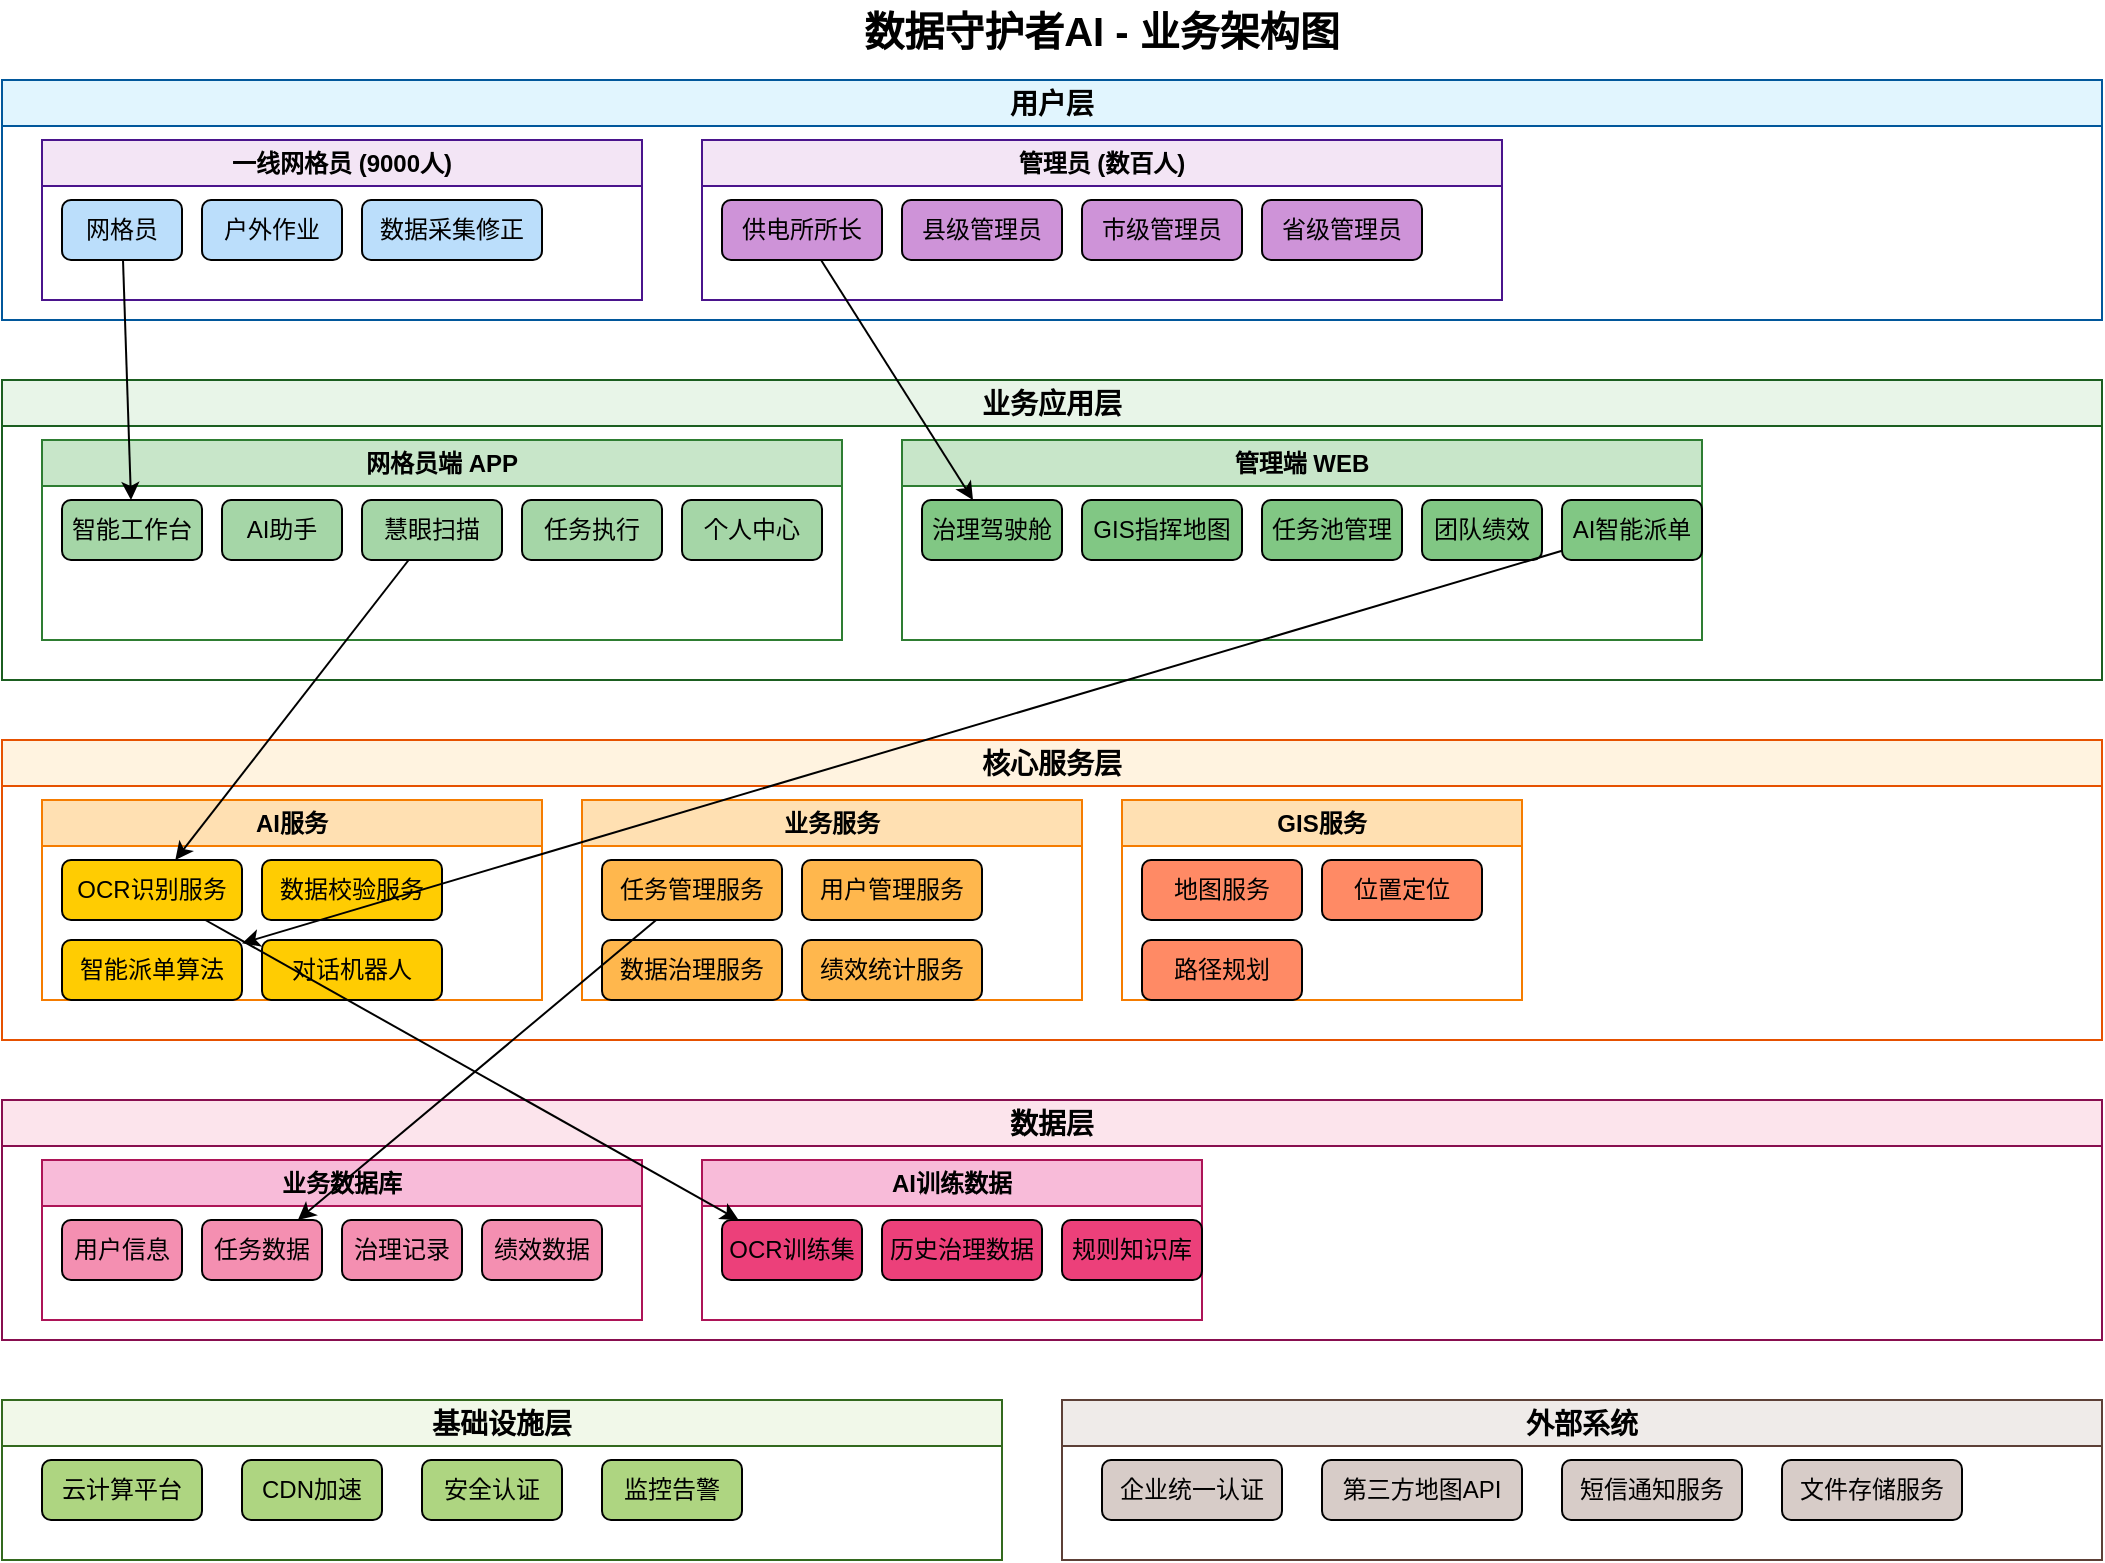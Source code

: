 <?xml version="1.0" encoding="UTF-8"?>
<mxfile version="22.1.16">
  <diagram name="数据守护者AI业务架构图" id="architecture">
    <mxGraphModel dx="1422" dy="765" grid="1" gridSize="10" guides="1" tooltips="1" connect="1" arrows="1" fold="1" page="1" pageScale="1" pageWidth="1169" pageHeight="827" math="0" shadow="0">
      <root>
        <mxCell id="0"/>
        <mxCell id="1" parent="0"/>
        
        <!-- 用户层 -->
        <mxCell id="user-layer" value="用户层" style="swimlane;whiteSpace=wrap;html=1;fillColor=#E1F5FE;strokeColor=#01579B;fontStyle=1;fontSize=14;" vertex="1" parent="1">
          <mxGeometry x="50" y="50" width="1050" height="120" as="geometry"/>
        </mxCell>
        
        <!-- 一线网格员 -->
        <mxCell id="gridworker-group" value="一线网格员 (9000人)" style="swimlane;whiteSpace=wrap;html=1;fillColor=#F3E5F5;strokeColor=#4A148C;" vertex="1" parent="user-layer">
          <mxGeometry x="20" y="30" width="300" height="80" as="geometry"/>
        </mxCell>
        <mxCell id="gridworker1" value="网格员" style="rounded=1;whiteSpace=wrap;html=1;fillColor=#BBDEFB;" vertex="1" parent="gridworker-group">
          <mxGeometry x="10" y="30" width="60" height="30" as="geometry"/>
        </mxCell>
        <mxCell id="gridworker2" value="户外作业" style="rounded=1;whiteSpace=wrap;html=1;fillColor=#BBDEFB;" vertex="1" parent="gridworker-group">
          <mxGeometry x="80" y="30" width="70" height="30" as="geometry"/>
        </mxCell>
        <mxCell id="gridworker3" value="数据采集修正" style="rounded=1;whiteSpace=wrap;html=1;fillColor=#BBDEFB;" vertex="1" parent="gridworker-group">
          <mxGeometry x="160" y="30" width="90" height="30" as="geometry"/>
        </mxCell>
        
        <!-- 管理员 -->
        <mxCell id="manager-group" value="管理员 (数百人)" style="swimlane;whiteSpace=wrap;html=1;fillColor=#F3E5F5;strokeColor=#4A148C;" vertex="1" parent="user-layer">
          <mxGeometry x="350" y="30" width="400" height="80" as="geometry"/>
        </mxCell>
        <mxCell id="manager1" value="供电所所长" style="rounded=1;whiteSpace=wrap;html=1;fillColor=#CE93D8;" vertex="1" parent="manager-group">
          <mxGeometry x="10" y="30" width="80" height="30" as="geometry"/>
        </mxCell>
        <mxCell id="manager2" value="县级管理员" style="rounded=1;whiteSpace=wrap;html=1;fillColor=#CE93D8;" vertex="1" parent="manager-group">
          <mxGeometry x="100" y="30" width="80" height="30" as="geometry"/>
        </mxCell>
        <mxCell id="manager3" value="市级管理员" style="rounded=1;whiteSpace=wrap;html=1;fillColor=#CE93D8;" vertex="1" parent="manager-group">
          <mxGeometry x="190" y="30" width="80" height="30" as="geometry"/>
        </mxCell>
        <mxCell id="manager4" value="省级管理员" style="rounded=1;whiteSpace=wrap;html=1;fillColor=#CE93D8;" vertex="1" parent="manager-group">
          <mxGeometry x="280" y="30" width="80" height="30" as="geometry"/>
        </mxCell>
        
        <!-- 业务应用层 -->
        <mxCell id="app-layer" value="业务应用层" style="swimlane;whiteSpace=wrap;html=1;fillColor=#E8F5E8;strokeColor=#1B5E20;fontStyle=1;fontSize=14;" vertex="1" parent="1">
          <mxGeometry x="50" y="200" width="1050" height="150" as="geometry"/>
        </mxCell>
        
        <!-- 网格员端APP -->
        <mxCell id="mobile-app" value="网格员端 APP" style="swimlane;whiteSpace=wrap;html=1;fillColor=#C8E6C9;strokeColor=#2E7D32;" vertex="1" parent="app-layer">
          <mxGeometry x="20" y="30" width="400" height="100" as="geometry"/>
        </mxCell>
        <mxCell id="app1" value="智能工作台" style="rounded=1;whiteSpace=wrap;html=1;fillColor=#A5D6A7;" vertex="1" parent="mobile-app">
          <mxGeometry x="10" y="30" width="70" height="30" as="geometry"/>
        </mxCell>
        <mxCell id="app2" value="AI助手" style="rounded=1;whiteSpace=wrap;html=1;fillColor=#A5D6A7;" vertex="1" parent="mobile-app">
          <mxGeometry x="90" y="30" width="60" height="30" as="geometry"/>
        </mxCell>
        <mxCell id="app3" value="慧眼扫描" style="rounded=1;whiteSpace=wrap;html=1;fillColor=#A5D6A7;" vertex="1" parent="mobile-app">
          <mxGeometry x="160" y="30" width="70" height="30" as="geometry"/>
        </mxCell>
        <mxCell id="app4" value="任务执行" style="rounded=1;whiteSpace=wrap;html=1;fillColor=#A5D6A7;" vertex="1" parent="mobile-app">
          <mxGeometry x="240" y="30" width="70" height="30" as="geometry"/>
        </mxCell>
        <mxCell id="app5" value="个人中心" style="rounded=1;whiteSpace=wrap;html=1;fillColor=#A5D6A7;" vertex="1" parent="mobile-app">
          <mxGeometry x="320" y="30" width="70" height="30" as="geometry"/>
        </mxCell>
        
        <!-- 管理端WEB -->
        <mxCell id="web-app" value="管理端 WEB" style="swimlane;whiteSpace=wrap;html=1;fillColor=#C8E6C9;strokeColor=#2E7D32;" vertex="1" parent="app-layer">
          <mxGeometry x="450" y="30" width="400" height="100" as="geometry"/>
        </mxCell>
        <mxCell id="web1" value="治理驾驶舱" style="rounded=1;whiteSpace=wrap;html=1;fillColor=#81C784;" vertex="1" parent="web-app">
          <mxGeometry x="10" y="30" width="70" height="30" as="geometry"/>
        </mxCell>
        <mxCell id="web2" value="GIS指挥地图" style="rounded=1;whiteSpace=wrap;html=1;fillColor=#81C784;" vertex="1" parent="web-app">
          <mxGeometry x="90" y="30" width="80" height="30" as="geometry"/>
        </mxCell>
        <mxCell id="web3" value="任务池管理" style="rounded=1;whiteSpace=wrap;html=1;fillColor=#81C784;" vertex="1" parent="web-app">
          <mxGeometry x="180" y="30" width="70" height="30" as="geometry"/>
        </mxCell>
        <mxCell id="web4" value="团队绩效" style="rounded=1;whiteSpace=wrap;html=1;fillColor=#81C784;" vertex="1" parent="web-app">
          <mxGeometry x="260" y="30" width="60" height="30" as="geometry"/>
        </mxCell>
        <mxCell id="web5" value="AI智能派单" style="rounded=1;whiteSpace=wrap;html=1;fillColor=#81C784;" vertex="1" parent="web-app">
          <mxGeometry x="330" y="30" width="70" height="30" as="geometry"/>
        </mxCell>
        
        <!-- 核心服务层 -->
        <mxCell id="service-layer" value="核心服务层" style="swimlane;whiteSpace=wrap;html=1;fillColor=#FFF3E0;strokeColor=#E65100;fontStyle=1;fontSize=14;" vertex="1" parent="1">
          <mxGeometry x="50" y="380" width="1050" height="150" as="geometry"/>
        </mxCell>
        
        <!-- AI服务 -->
        <mxCell id="ai-service" value="AI服务" style="swimlane;whiteSpace=wrap;html=1;fillColor=#FFE0B2;strokeColor=#F57C00;" vertex="1" parent="service-layer">
          <mxGeometry x="20" y="30" width="250" height="100" as="geometry"/>
        </mxCell>
        <mxCell id="ai1" value="OCR识别服务" style="rounded=1;whiteSpace=wrap;html=1;fillColor=#FFCC02;" vertex="1" parent="ai-service">
          <mxGeometry x="10" y="30" width="90" height="30" as="geometry"/>
        </mxCell>
        <mxCell id="ai2" value="数据校验服务" style="rounded=1;whiteSpace=wrap;html=1;fillColor=#FFCC02;" vertex="1" parent="ai-service">
          <mxGeometry x="110" y="30" width="90" height="30" as="geometry"/>
        </mxCell>
        <mxCell id="ai3" value="智能派单算法" style="rounded=1;whiteSpace=wrap;html=1;fillColor=#FFCC02;" vertex="1" parent="ai-service">
          <mxGeometry x="10" y="70" width="90" height="30" as="geometry"/>
        </mxCell>
        <mxCell id="ai4" value="对话机器人" style="rounded=1;whiteSpace=wrap;html=1;fillColor=#FFCC02;" vertex="1" parent="ai-service">
          <mxGeometry x="110" y="70" width="90" height="30" as="geometry"/>
        </mxCell>
        
        <!-- 业务服务 -->
        <mxCell id="biz-service" value="业务服务" style="swimlane;whiteSpace=wrap;html=1;fillColor=#FFE0B2;strokeColor=#F57C00;" vertex="1" parent="service-layer">
          <mxGeometry x="290" y="30" width="250" height="100" as="geometry"/>
        </mxCell>
        <mxCell id="biz1" value="任务管理服务" style="rounded=1;whiteSpace=wrap;html=1;fillColor=#FFB74D;" vertex="1" parent="biz-service">
          <mxGeometry x="10" y="30" width="90" height="30" as="geometry"/>
        </mxCell>
        <mxCell id="biz2" value="用户管理服务" style="rounded=1;whiteSpace=wrap;html=1;fillColor=#FFB74D;" vertex="1" parent="biz-service">
          <mxGeometry x="110" y="30" width="90" height="30" as="geometry"/>
        </mxCell>
        <mxCell id="biz3" value="数据治理服务" style="rounded=1;whiteSpace=wrap;html=1;fillColor=#FFB74D;" vertex="1" parent="biz-service">
          <mxGeometry x="10" y="70" width="90" height="30" as="geometry"/>
        </mxCell>
        <mxCell id="biz4" value="绩效统计服务" style="rounded=1;whiteSpace=wrap;html=1;fillColor=#FFB74D;" vertex="1" parent="biz-service">
          <mxGeometry x="110" y="70" width="90" height="30" as="geometry"/>
        </mxCell>
        
        <!-- GIS服务 -->
        <mxCell id="gis-service" value="GIS服务" style="swimlane;whiteSpace=wrap;html=1;fillColor=#FFE0B2;strokeColor=#F57C00;" vertex="1" parent="service-layer">
          <mxGeometry x="560" y="30" width="200" height="100" as="geometry"/>
        </mxCell>
        <mxCell id="gis1" value="地图服务" style="rounded=1;whiteSpace=wrap;html=1;fillColor=#FF8A65;" vertex="1" parent="gis-service">
          <mxGeometry x="10" y="30" width="80" height="30" as="geometry"/>
        </mxCell>
        <mxCell id="gis2" value="位置定位" style="rounded=1;whiteSpace=wrap;html=1;fillColor=#FF8A65;" vertex="1" parent="gis-service">
          <mxGeometry x="100" y="30" width="80" height="30" as="geometry"/>
        </mxCell>
        <mxCell id="gis3" value="路径规划" style="rounded=1;whiteSpace=wrap;html=1;fillColor=#FF8A65;" vertex="1" parent="gis-service">
          <mxGeometry x="10" y="70" width="80" height="30" as="geometry"/>
        </mxCell>
        
        <!-- 数据层 -->
        <mxCell id="data-layer" value="数据层" style="swimlane;whiteSpace=wrap;html=1;fillColor=#FCE4EC;strokeColor=#880E4F;fontStyle=1;fontSize=14;" vertex="1" parent="1">
          <mxGeometry x="50" y="560" width="1050" height="120" as="geometry"/>
        </mxCell>
        
        <!-- 业务数据库 -->
        <mxCell id="biz-db" value="业务数据库" style="swimlane;whiteSpace=wrap;html=1;fillColor=#F8BBD9;strokeColor=#AD1457;" vertex="1" parent="data-layer">
          <mxGeometry x="20" y="30" width="300" height="80" as="geometry"/>
        </mxCell>
        <mxCell id="db1" value="用户信息" style="rounded=1;whiteSpace=wrap;html=1;fillColor=#F48FB1;" vertex="1" parent="biz-db">
          <mxGeometry x="10" y="30" width="60" height="30" as="geometry"/>
        </mxCell>
        <mxCell id="db2" value="任务数据" style="rounded=1;whiteSpace=wrap;html=1;fillColor=#F48FB1;" vertex="1" parent="biz-db">
          <mxGeometry x="80" y="30" width="60" height="30" as="geometry"/>
        </mxCell>
        <mxCell id="db3" value="治理记录" style="rounded=1;whiteSpace=wrap;html=1;fillColor=#F48FB1;" vertex="1" parent="biz-db">
          <mxGeometry x="150" y="30" width="60" height="30" as="geometry"/>
        </mxCell>
        <mxCell id="db4" value="绩效数据" style="rounded=1;whiteSpace=wrap;html=1;fillColor=#F48FB1;" vertex="1" parent="biz-db">
          <mxGeometry x="220" y="30" width="60" height="30" as="geometry"/>
        </mxCell>
        
        <!-- AI训练数据 -->
        <mxCell id="ai-db" value="AI训练数据" style="swimlane;whiteSpace=wrap;html=1;fillColor=#F8BBD9;strokeColor=#AD1457;" vertex="1" parent="data-layer">
          <mxGeometry x="350" y="30" width="250" height="80" as="geometry"/>
        </mxCell>
        <mxCell id="aidb1" value="OCR训练集" style="rounded=1;whiteSpace=wrap;html=1;fillColor=#EC407A;" vertex="1" parent="ai-db">
          <mxGeometry x="10" y="30" width="70" height="30" as="geometry"/>
        </mxCell>
        <mxCell id="aidb2" value="历史治理数据" style="rounded=1;whiteSpace=wrap;html=1;fillColor=#EC407A;" vertex="1" parent="ai-db">
          <mxGeometry x="90" y="30" width="80" height="30" as="geometry"/>
        </mxCell>
        <mxCell id="aidb3" value="规则知识库" style="rounded=1;whiteSpace=wrap;html=1;fillColor=#EC407A;" vertex="1" parent="ai-db">
          <mxGeometry x="180" y="30" width="70" height="30" as="geometry"/>
        </mxCell>
        
        <!-- 基础设施层 -->
        <mxCell id="infra-layer" value="基础设施层" style="swimlane;whiteSpace=wrap;html=1;fillColor=#F1F8E9;strokeColor=#33691E;fontStyle=1;fontSize=14;" vertex="1" parent="1">
          <mxGeometry x="50" y="710" width="500" height="80" as="geometry"/>
        </mxCell>
        <mxCell id="infra1" value="云计算平台" style="rounded=1;whiteSpace=wrap;html=1;fillColor=#AED581;" vertex="1" parent="infra-layer">
          <mxGeometry x="20" y="30" width="80" height="30" as="geometry"/>
        </mxCell>
        <mxCell id="infra2" value="CDN加速" style="rounded=1;whiteSpace=wrap;html=1;fillColor=#AED581;" vertex="1" parent="infra-layer">
          <mxGeometry x="120" y="30" width="70" height="30" as="geometry"/>
        </mxCell>
        <mxCell id="infra3" value="安全认证" style="rounded=1;whiteSpace=wrap;html=1;fillColor=#AED581;" vertex="1" parent="infra-layer">
          <mxGeometry x="210" y="30" width="70" height="30" as="geometry"/>
        </mxCell>
        <mxCell id="infra4" value="监控告警" style="rounded=1;whiteSpace=wrap;html=1;fillColor=#AED581;" vertex="1" parent="infra-layer">
          <mxGeometry x="300" y="30" width="70" height="30" as="geometry"/>
        </mxCell>
        
        <!-- 外部系统 -->
        <mxCell id="external-layer" value="外部系统" style="swimlane;whiteSpace=wrap;html=1;fillColor=#EFEBE9;strokeColor=#5D4037;fontStyle=1;fontSize=14;" vertex="1" parent="1">
          <mxGeometry x="580" y="710" width="520" height="80" as="geometry"/>
        </mxCell>
        <mxCell id="ext1" value="企业统一认证" style="rounded=1;whiteSpace=wrap;html=1;fillColor=#D7CCC8;" vertex="1" parent="external-layer">
          <mxGeometry x="20" y="30" width="90" height="30" as="geometry"/>
        </mxCell>
        <mxCell id="ext2" value="第三方地图API" style="rounded=1;whiteSpace=wrap;html=1;fillColor=#D7CCC8;" vertex="1" parent="external-layer">
          <mxGeometry x="130" y="30" width="100" height="30" as="geometry"/>
        </mxCell>
        <mxCell id="ext3" value="短信通知服务" style="rounded=1;whiteSpace=wrap;html=1;fillColor=#D7CCC8;" vertex="1" parent="external-layer">
          <mxGeometry x="250" y="30" width="90" height="30" as="geometry"/>
        </mxCell>
        <mxCell id="ext4" value="文件存储服务" style="rounded=1;whiteSpace=wrap;html=1;fillColor=#D7CCC8;" vertex="1" parent="external-layer">
          <mxGeometry x="360" y="30" width="90" height="30" as="geometry"/>
        </mxCell>
        
        <!-- 连接线 -->
        <!-- 用户到应用层 -->
        <mxCell id="edge1" edge="1" parent="1" source="gridworker1" target="app1">
          <mxGeometry relative="1" as="geometry"/>
        </mxCell>
        <mxCell id="edge2" edge="1" parent="1" source="manager1" target="web1">
          <mxGeometry relative="1" as="geometry"/>
        </mxCell>
        
        <!-- 应用层到服务层 -->
        <mxCell id="edge3" edge="1" parent="1" source="app3" target="ai1">
          <mxGeometry relative="1" as="geometry"/>
        </mxCell>
        <mxCell id="edge4" edge="1" parent="1" source="web5" target="ai3">
          <mxGeometry relative="1" as="geometry"/>
        </mxCell>
        
        <!-- 服务层到数据层 -->
        <mxCell id="edge5" edge="1" parent="1" source="biz1" target="db2">
          <mxGeometry relative="1" as="geometry"/>
        </mxCell>
        <mxCell id="edge6" edge="1" parent="1" source="ai1" target="aidb1">
          <mxGeometry relative="1" as="geometry"/>
        </mxCell>
        
        <!-- 标题 -->
        <mxCell id="title" value="数据守护者AI - 业务架构图" style="text;html=1;strokeColor=none;fillColor=none;align=center;verticalAlign=middle;whiteSpace=wrap;rounded=0;fontSize=20;fontStyle=1;" vertex="1" parent="1">
          <mxGeometry x="450" y="10" width="300" height="30" as="geometry"/>
        </mxCell>
        
      </root>
    </mxGraphModel>
  </diagram>
</mxfile> 